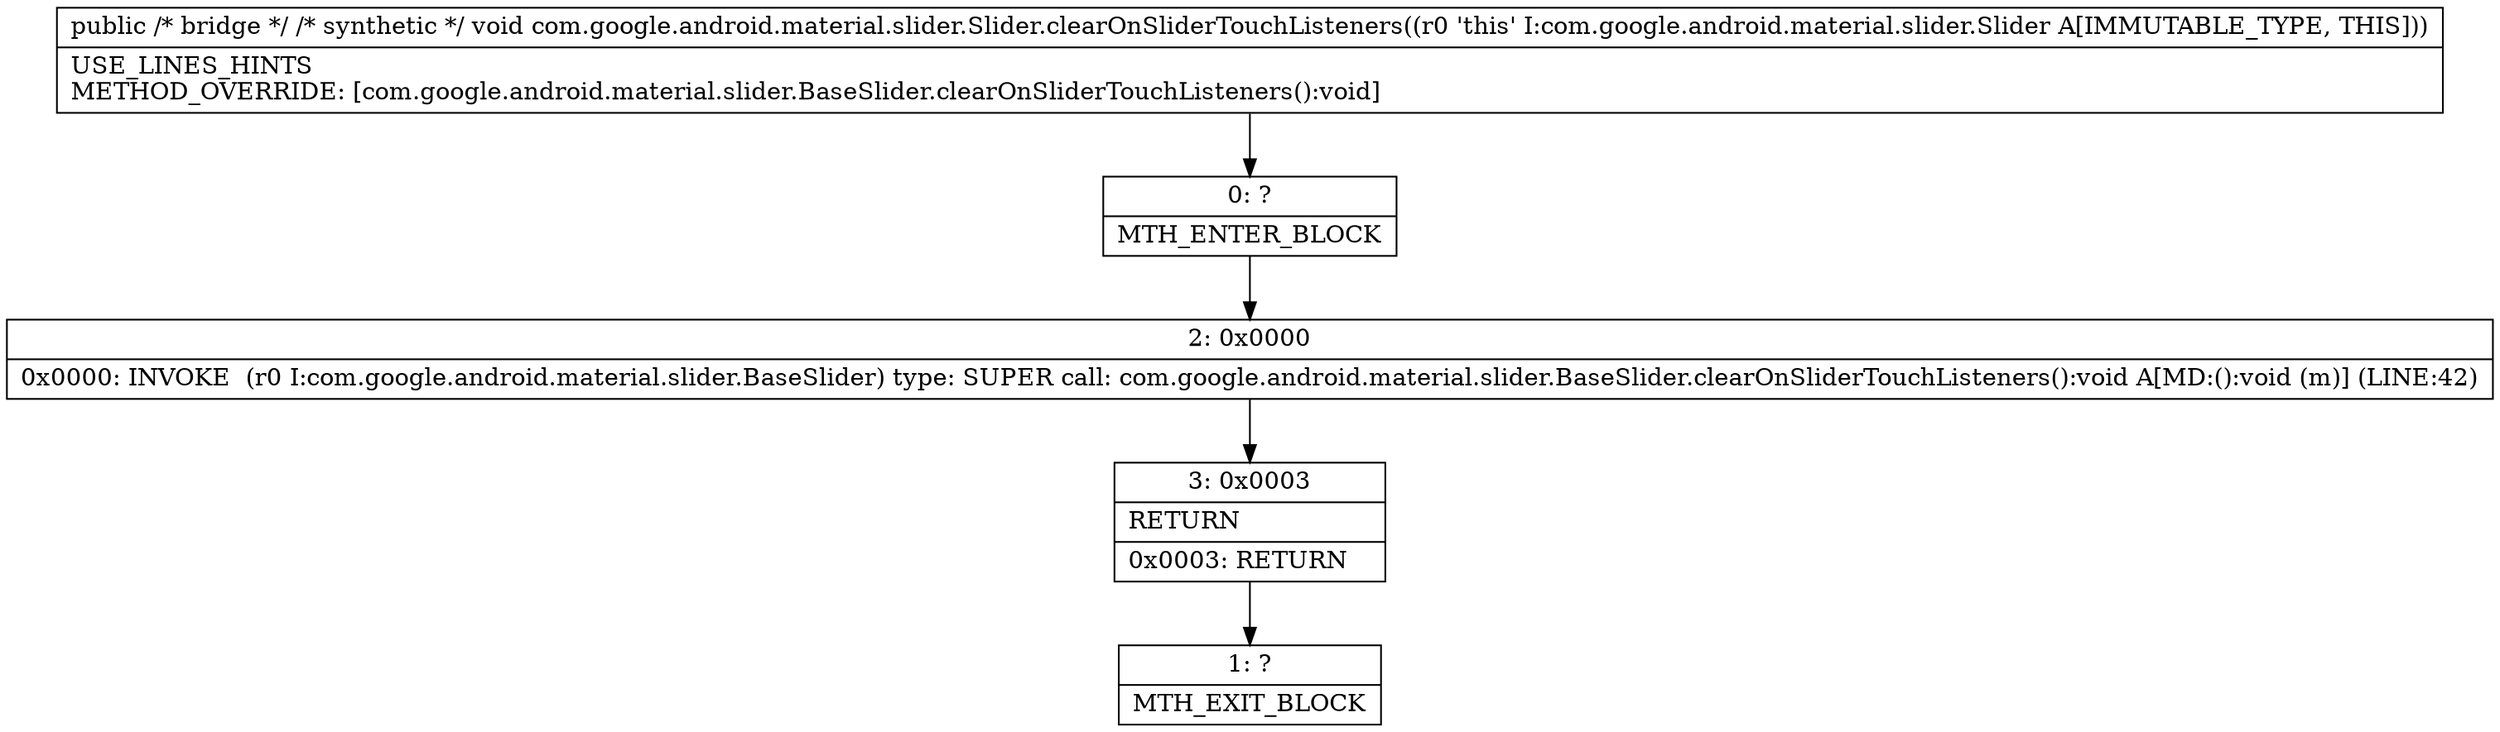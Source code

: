 digraph "CFG forcom.google.android.material.slider.Slider.clearOnSliderTouchListeners()V" {
Node_0 [shape=record,label="{0\:\ ?|MTH_ENTER_BLOCK\l}"];
Node_2 [shape=record,label="{2\:\ 0x0000|0x0000: INVOKE  (r0 I:com.google.android.material.slider.BaseSlider) type: SUPER call: com.google.android.material.slider.BaseSlider.clearOnSliderTouchListeners():void A[MD:():void (m)] (LINE:42)\l}"];
Node_3 [shape=record,label="{3\:\ 0x0003|RETURN\l|0x0003: RETURN   \l}"];
Node_1 [shape=record,label="{1\:\ ?|MTH_EXIT_BLOCK\l}"];
MethodNode[shape=record,label="{public \/* bridge *\/ \/* synthetic *\/ void com.google.android.material.slider.Slider.clearOnSliderTouchListeners((r0 'this' I:com.google.android.material.slider.Slider A[IMMUTABLE_TYPE, THIS]))  | USE_LINES_HINTS\lMETHOD_OVERRIDE: [com.google.android.material.slider.BaseSlider.clearOnSliderTouchListeners():void]\l}"];
MethodNode -> Node_0;Node_0 -> Node_2;
Node_2 -> Node_3;
Node_3 -> Node_1;
}

